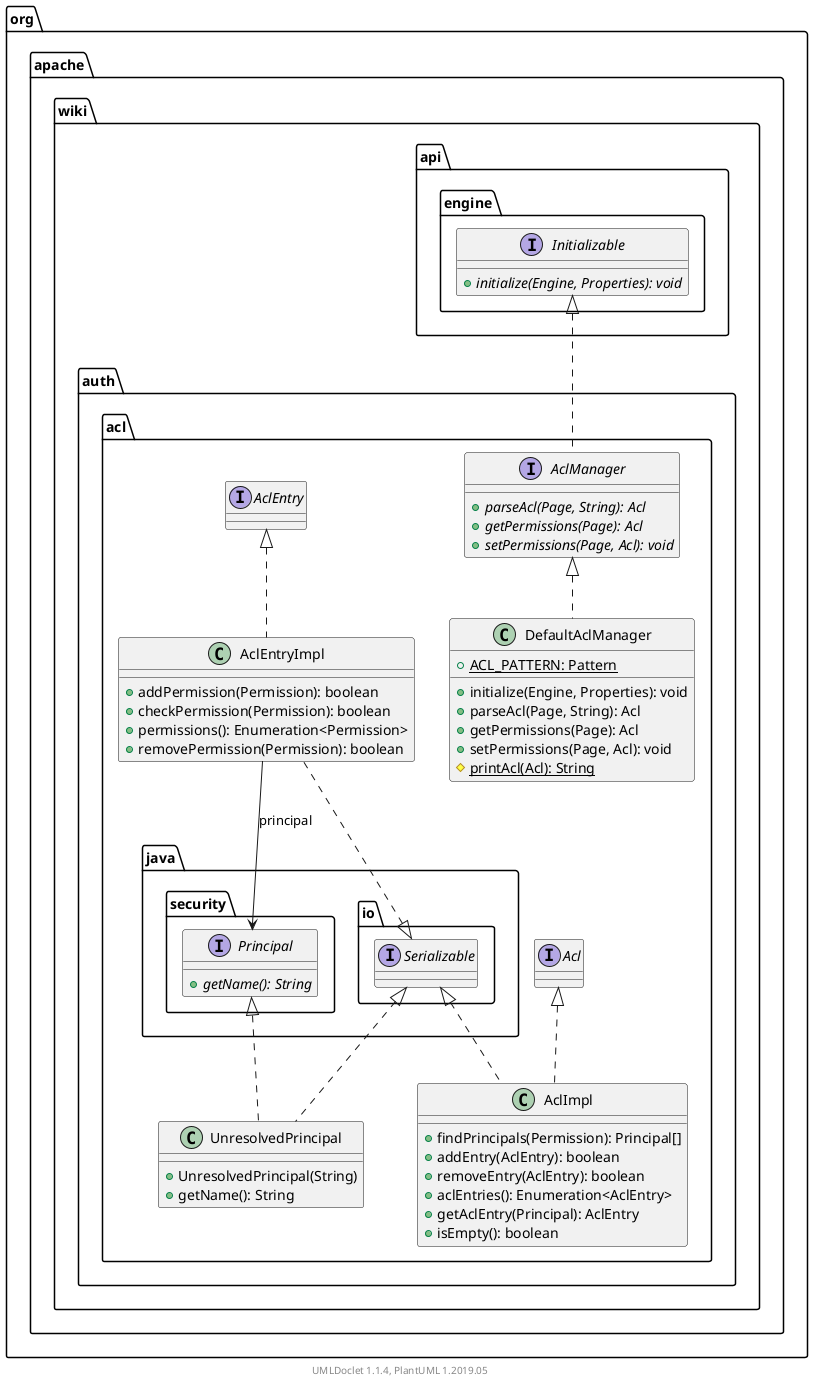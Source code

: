@startuml

    namespace org.apache.wiki.auth.acl {

        class UnresolvedPrincipal [[UnresolvedPrincipal.html]] {
            +UnresolvedPrincipal(String)
            +getName(): String
        }

        class AclImpl [[AclImpl.html]] {
            +findPrincipals(Permission): Principal[]
            +addEntry(AclEntry): boolean
            +removeEntry(AclEntry): boolean
            +aclEntries(): Enumeration<AclEntry>
            +getAclEntry(Principal): AclEntry
            +isEmpty(): boolean
        }

        interface AclManager [[AclManager.html]] {
            {abstract} +parseAcl(Page, String): Acl
            {abstract} +getPermissions(Page): Acl
            {abstract} +setPermissions(Page, Acl): void
        }

        class DefaultAclManager [[DefaultAclManager.html]] {
            {static} +ACL_PATTERN: Pattern
            +initialize(Engine, Properties): void
            +parseAcl(Page, String): Acl
            +getPermissions(Page): Acl
            +setPermissions(Page, Acl): void
            {static} #printAcl(Acl): String
        }

        class AclEntryImpl [[AclEntryImpl.html]] {
            +addPermission(Permission): boolean
            +checkPermission(Permission): boolean
            +permissions(): Enumeration<Permission>
            +removePermission(Permission): boolean
        }

        interface java.security.Principal {
            {abstract} +getName(): String
        }
        java.security.Principal <|.. UnresolvedPrincipal

        interface java.io.Serializable
        java.io.Serializable <|.. UnresolvedPrincipal

        interface Acl
        Acl <|.. AclImpl

        java.io.Serializable <|.. AclImpl

        interface org.apache.wiki.api.engine.Initializable {
            {abstract} +initialize(Engine, Properties): void
        }
        org.apache.wiki.api.engine.Initializable <|.. AclManager

        AclManager <|.. DefaultAclManager

        interface AclEntry
        AclEntry <|.. AclEntryImpl

        java.io.Serializable <|.. AclEntryImpl

        AclEntryImpl --> java.security.Principal: principal

    }


    center footer UMLDoclet 1.1.4, PlantUML 1.2019.05
@enduml
